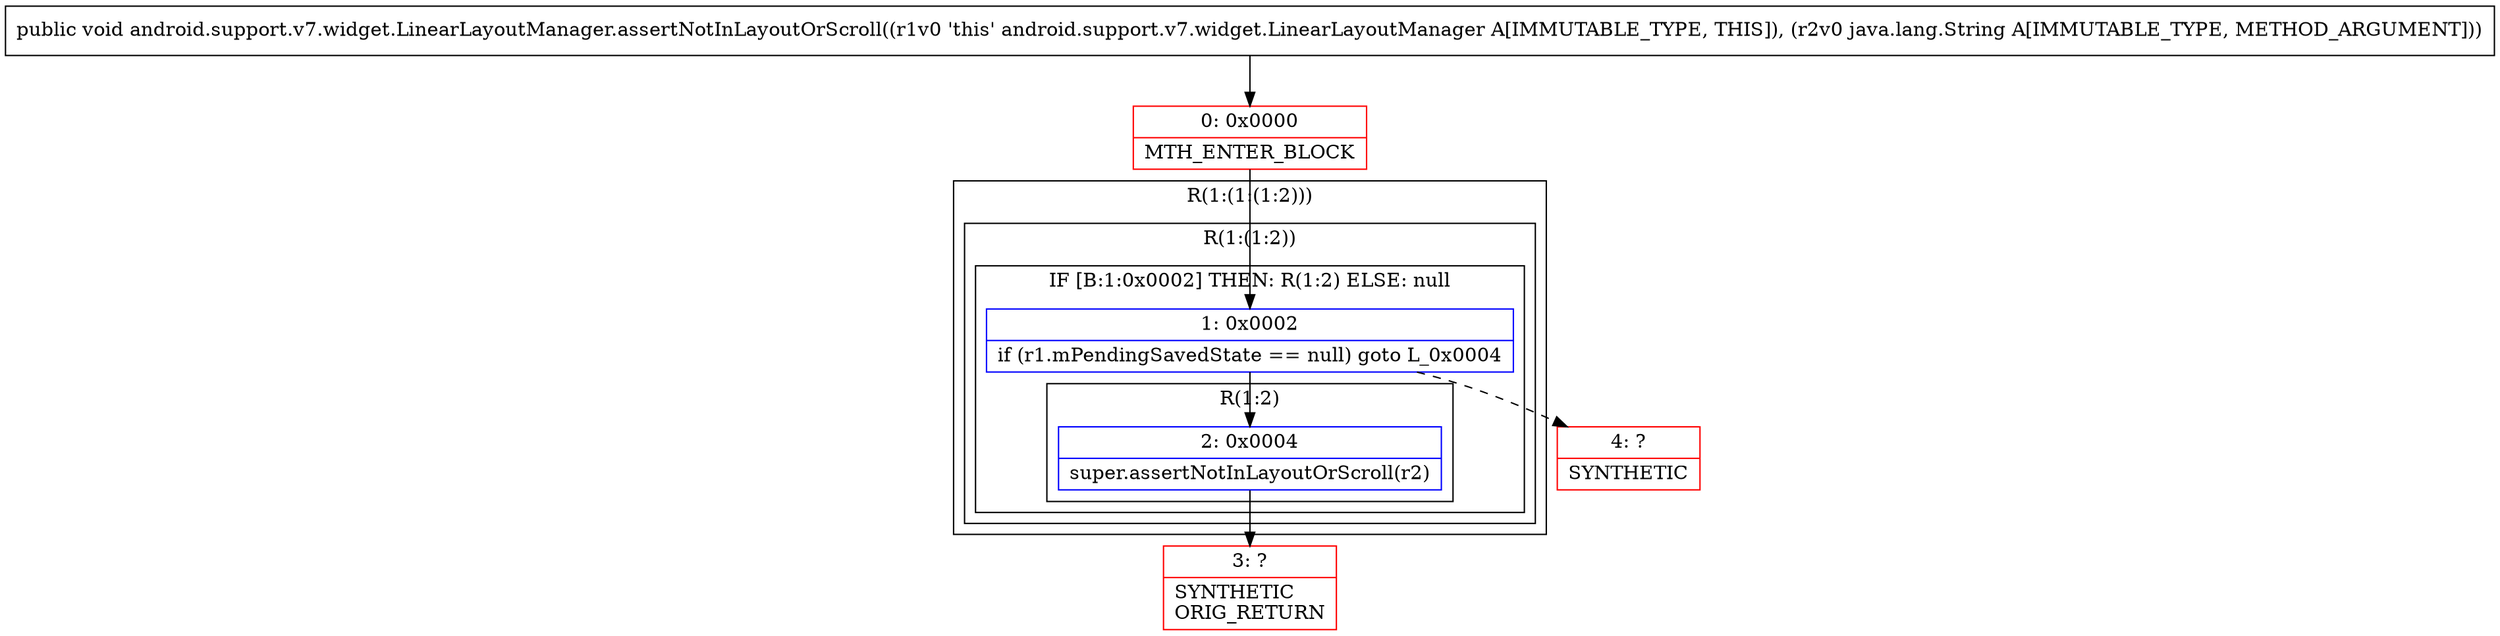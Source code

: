 digraph "CFG forandroid.support.v7.widget.LinearLayoutManager.assertNotInLayoutOrScroll(Ljava\/lang\/String;)V" {
subgraph cluster_Region_1285520545 {
label = "R(1:(1:(1:2)))";
node [shape=record,color=blue];
subgraph cluster_Region_226644249 {
label = "R(1:(1:2))";
node [shape=record,color=blue];
subgraph cluster_IfRegion_838950973 {
label = "IF [B:1:0x0002] THEN: R(1:2) ELSE: null";
node [shape=record,color=blue];
Node_1 [shape=record,label="{1\:\ 0x0002|if (r1.mPendingSavedState == null) goto L_0x0004\l}"];
subgraph cluster_Region_238824858 {
label = "R(1:2)";
node [shape=record,color=blue];
Node_2 [shape=record,label="{2\:\ 0x0004|super.assertNotInLayoutOrScroll(r2)\l}"];
}
}
}
}
Node_0 [shape=record,color=red,label="{0\:\ 0x0000|MTH_ENTER_BLOCK\l}"];
Node_3 [shape=record,color=red,label="{3\:\ ?|SYNTHETIC\lORIG_RETURN\l}"];
Node_4 [shape=record,color=red,label="{4\:\ ?|SYNTHETIC\l}"];
MethodNode[shape=record,label="{public void android.support.v7.widget.LinearLayoutManager.assertNotInLayoutOrScroll((r1v0 'this' android.support.v7.widget.LinearLayoutManager A[IMMUTABLE_TYPE, THIS]), (r2v0 java.lang.String A[IMMUTABLE_TYPE, METHOD_ARGUMENT])) }"];
MethodNode -> Node_0;
Node_1 -> Node_2;
Node_1 -> Node_4[style=dashed];
Node_2 -> Node_3;
Node_0 -> Node_1;
}

